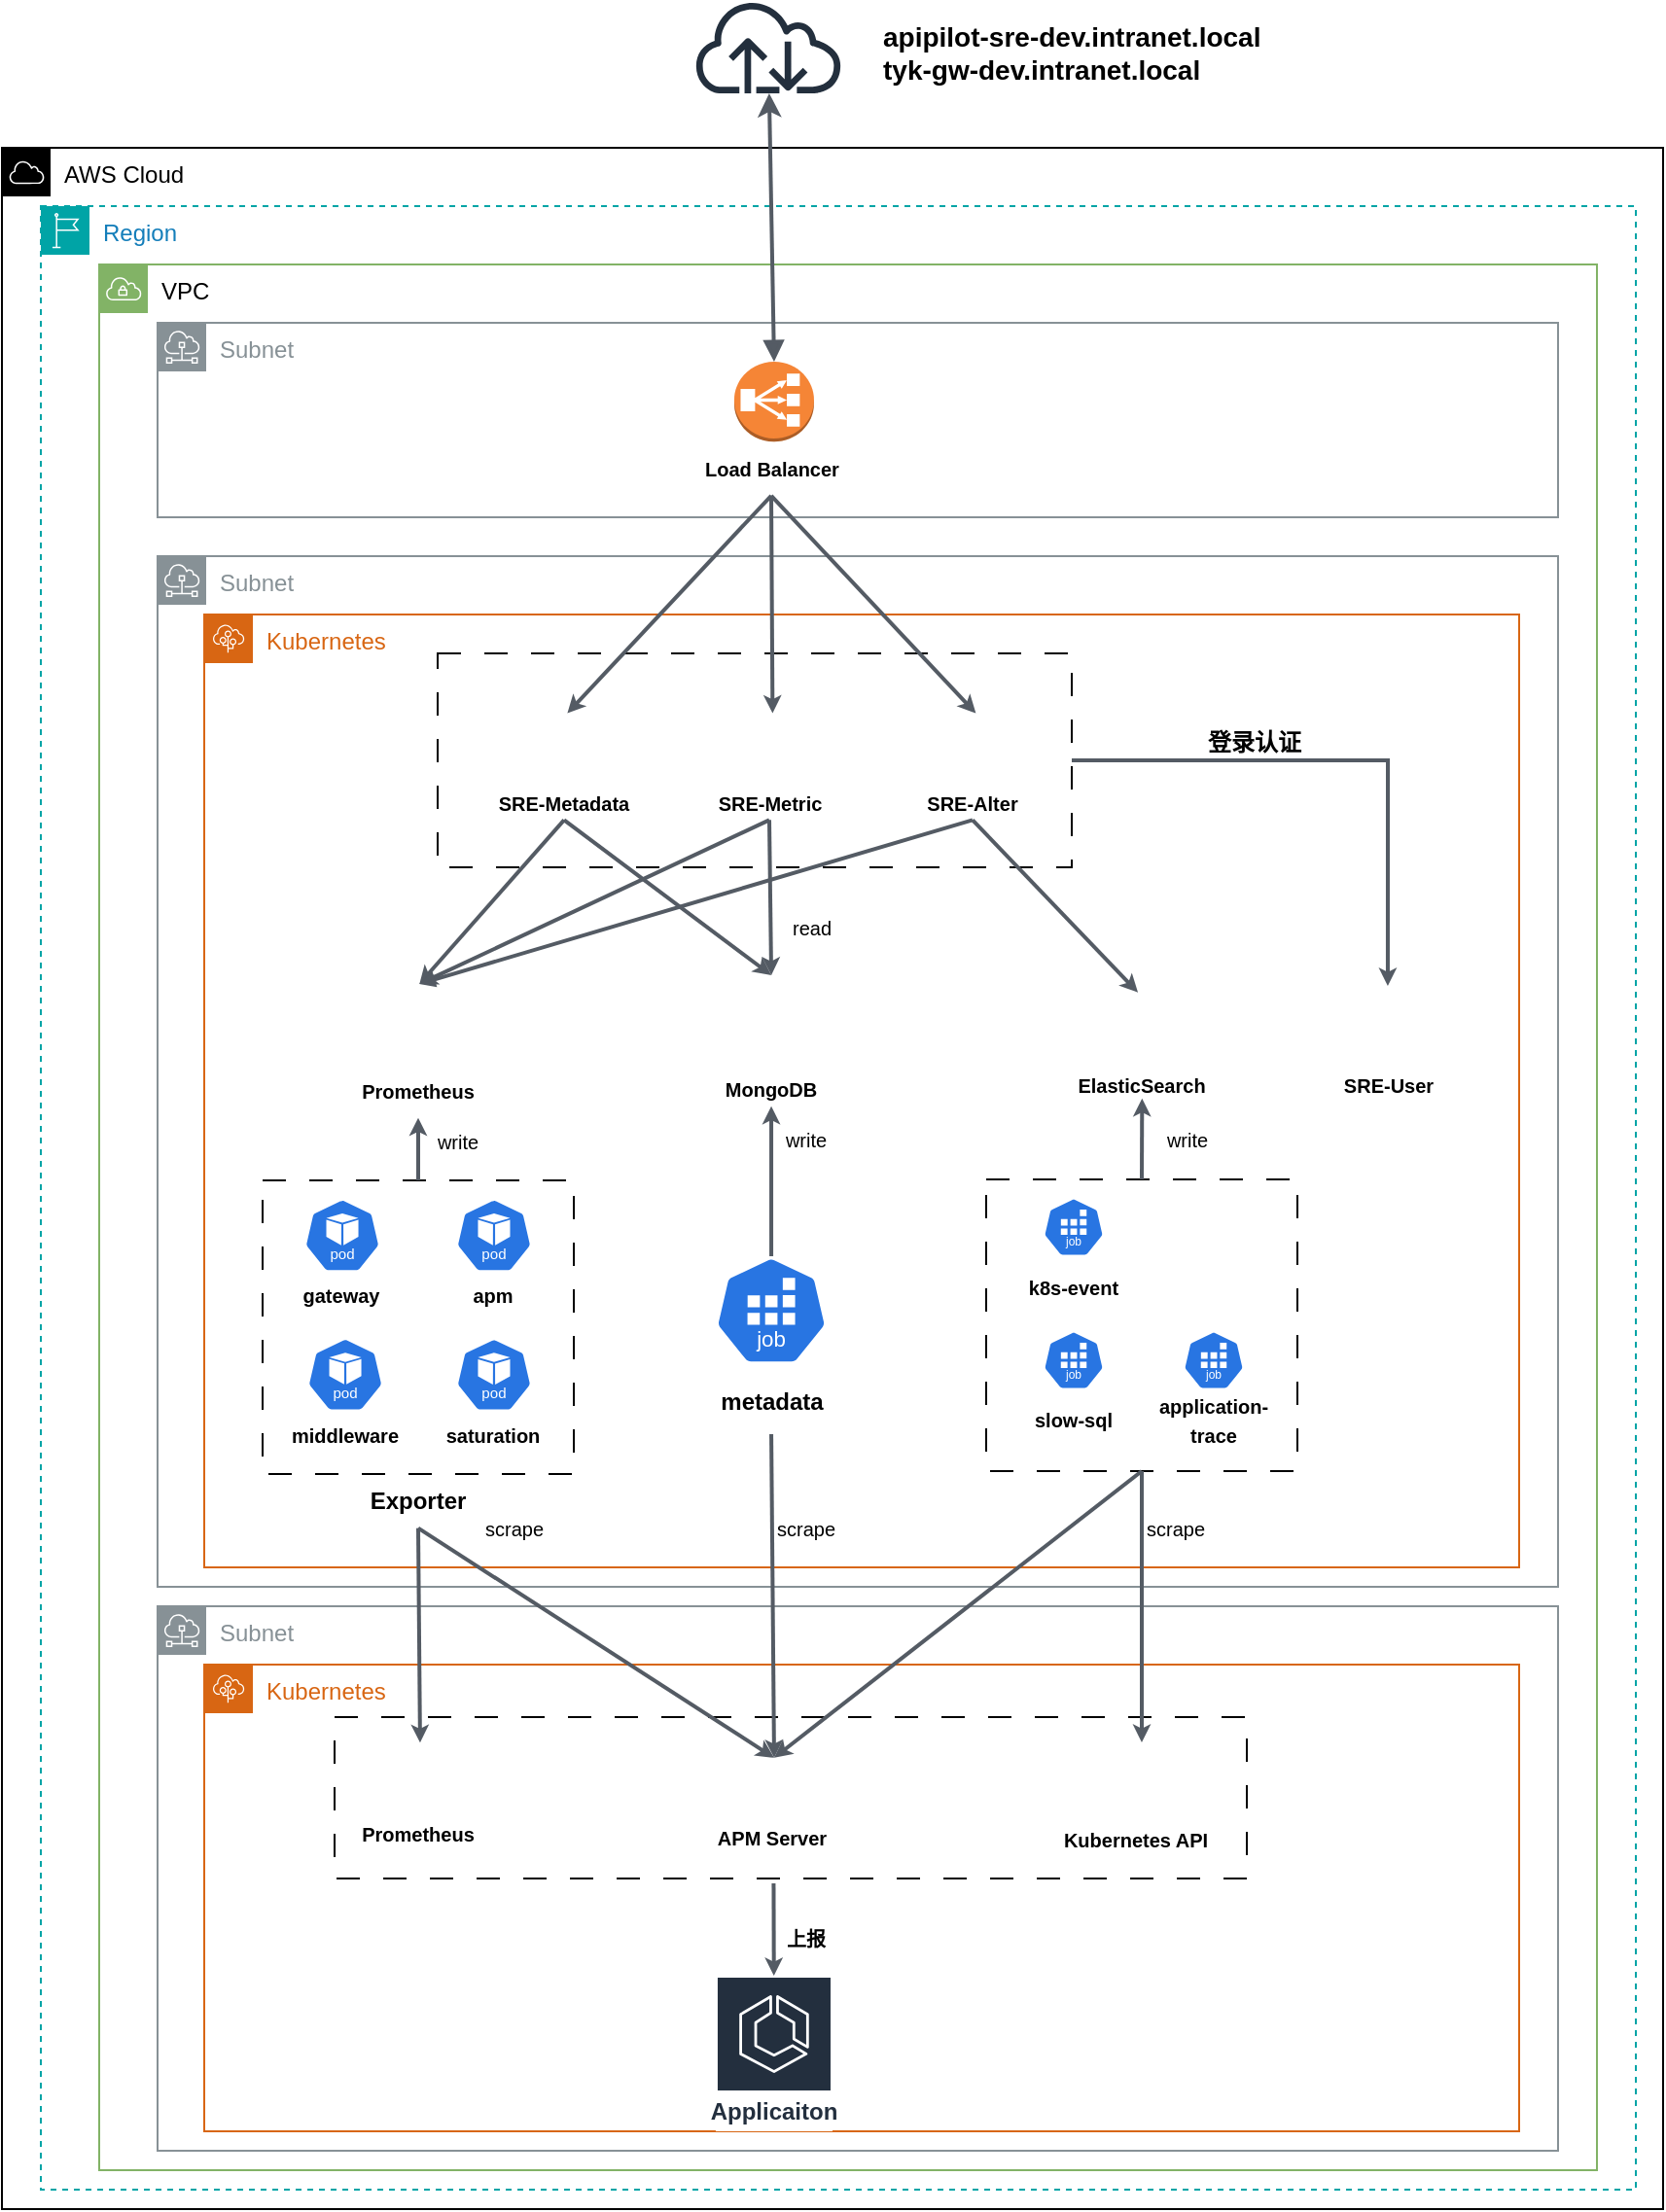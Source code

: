 <mxfile version="23.1.6" type="github">
  <diagram name="第 1 页" id="2AvsECfpP-dpQy5CQ5yH">
    <mxGraphModel dx="1377" dy="728" grid="1" gridSize="10" guides="1" tooltips="1" connect="1" arrows="1" fold="1" page="1" pageScale="1" pageWidth="827" pageHeight="1169" math="0" shadow="0">
      <root>
        <mxCell id="0" />
        <mxCell id="1" parent="0" />
        <mxCell id="D45DuEwmozY9MAPHDRq8-4" value="AWS Cloud" style="points=[[0,0],[0.25,0],[0.5,0],[0.75,0],[1,0],[1,0.25],[1,0.5],[1,0.75],[1,1],[0.75,1],[0.5,1],[0.25,1],[0,1],[0,0.75],[0,0.5],[0,0.25]];outlineConnect=0;html=1;whiteSpace=wrap;fontSize=12;fontStyle=0;container=1;pointerEvents=0;collapsible=0;recursiveResize=0;shape=mxgraph.aws4.group;grIcon=mxgraph.aws4.group_aws_cloud;verticalAlign=top;align=left;spacingLeft=30;dashed=0;" parent="1" vertex="1">
          <mxGeometry x="6" y="100" width="854" height="1060" as="geometry" />
        </mxCell>
        <mxCell id="GRSjZnAXTMxB1QKtdOID-134" value="Subnet" style="sketch=0;outlineConnect=0;gradientColor=none;html=1;whiteSpace=wrap;fontSize=12;fontStyle=0;shape=mxgraph.aws4.group;grIcon=mxgraph.aws4.group_subnet;strokeColor=#879196;fillColor=none;verticalAlign=top;align=left;spacingLeft=30;fontColor=#879196;dashed=0;" vertex="1" parent="D45DuEwmozY9MAPHDRq8-4">
          <mxGeometry x="80" y="750" width="720" height="280" as="geometry" />
        </mxCell>
        <mxCell id="GRSjZnAXTMxB1QKtdOID-184" value="" style="rounded=0;whiteSpace=wrap;html=1;fillColor=none;dashed=1;dashPattern=12 12;" vertex="1" parent="D45DuEwmozY9MAPHDRq8-4">
          <mxGeometry x="171" y="807" width="469" height="83" as="geometry" />
        </mxCell>
        <mxCell id="D45DuEwmozY9MAPHDRq8-1" value="VPC" style="sketch=0;outlineConnect=0;html=1;whiteSpace=wrap;fontSize=12;fontStyle=0;shape=mxgraph.aws4.group;grIcon=mxgraph.aws4.group_vpc;strokeColor=#82b366;fillColor=none;verticalAlign=top;align=left;spacingLeft=30;dashed=0;" parent="D45DuEwmozY9MAPHDRq8-4" vertex="1">
          <mxGeometry x="50" y="60" width="770" height="980" as="geometry" />
        </mxCell>
        <mxCell id="GRSjZnAXTMxB1QKtdOID-75" value="Kubernetes" style="points=[[0,0],[0.25,0],[0.5,0],[0.75,0],[1,0],[1,0.25],[1,0.5],[1,0.75],[1,1],[0.75,1],[0.5,1],[0.25,1],[0,1],[0,0.75],[0,0.5],[0,0.25]];outlineConnect=0;gradientColor=none;html=1;whiteSpace=wrap;fontSize=12;fontStyle=0;container=1;pointerEvents=0;collapsible=0;recursiveResize=0;shape=mxgraph.aws4.group;grIcon=mxgraph.aws4.group_elastic_beanstalk;strokeColor=#D86613;fillColor=none;verticalAlign=top;align=left;spacingLeft=30;fontColor=#D86613;dashed=0;" vertex="1" parent="D45DuEwmozY9MAPHDRq8-4">
          <mxGeometry x="104" y="780" width="676" height="240" as="geometry" />
        </mxCell>
        <mxCell id="GRSjZnAXTMxB1QKtdOID-122" value="" style="shape=image;verticalLabelPosition=bottom;labelBackgroundColor=default;verticalAlign=top;aspect=fixed;imageAspect=0;image=https://upload.wikimedia.org/wikipedia/commons/3/39/Kubernetes_logo_without_workmark.svg;" vertex="1" parent="D45DuEwmozY9MAPHDRq8-4">
          <mxGeometry x="568.1" y="820" width="35.79" height="34.75" as="geometry" />
        </mxCell>
        <mxCell id="D45DuEwmozY9MAPHDRq8-5" value="Region" style="points=[[0,0],[0.25,0],[0.5,0],[0.75,0],[1,0],[1,0.25],[1,0.5],[1,0.75],[1,1],[0.75,1],[0.5,1],[0.25,1],[0,1],[0,0.75],[0,0.5],[0,0.25]];outlineConnect=0;gradientColor=none;html=1;whiteSpace=wrap;fontSize=12;fontStyle=0;container=0;pointerEvents=0;collapsible=0;recursiveResize=0;shape=mxgraph.aws4.group;grIcon=mxgraph.aws4.group_region;strokeColor=#00A4A6;fillColor=none;verticalAlign=top;align=left;spacingLeft=30;fontColor=#147EBA;dashed=1;" parent="D45DuEwmozY9MAPHDRq8-4" vertex="1">
          <mxGeometry x="20" y="30" width="820" height="1020" as="geometry" />
        </mxCell>
        <mxCell id="GRSjZnAXTMxB1QKtdOID-70" value="Subnet" style="sketch=0;outlineConnect=0;gradientColor=none;html=1;whiteSpace=wrap;fontSize=12;fontStyle=0;shape=mxgraph.aws4.group;grIcon=mxgraph.aws4.group_subnet;strokeColor=#879196;fillColor=none;verticalAlign=top;align=left;spacingLeft=30;fontColor=#879196;dashed=0;" vertex="1" parent="D45DuEwmozY9MAPHDRq8-4">
          <mxGeometry x="80" y="210" width="720" height="530" as="geometry" />
        </mxCell>
        <mxCell id="GRSjZnAXTMxB1QKtdOID-107" value="" style="rounded=0;whiteSpace=wrap;html=1;dashed=1;dashPattern=12 12;fillColor=none;" vertex="1" parent="D45DuEwmozY9MAPHDRq8-4">
          <mxGeometry x="224" y="260" width="326" height="110" as="geometry" />
        </mxCell>
        <mxCell id="GRSjZnAXTMxB1QKtdOID-59" value="Subnet" style="sketch=0;outlineConnect=0;gradientColor=none;html=1;whiteSpace=wrap;fontSize=12;fontStyle=0;shape=mxgraph.aws4.group;grIcon=mxgraph.aws4.group_subnet;strokeColor=#879196;fillColor=none;verticalAlign=top;align=left;spacingLeft=30;fontColor=#879196;dashed=0;" vertex="1" parent="D45DuEwmozY9MAPHDRq8-4">
          <mxGeometry x="80" y="90" width="720" height="100" as="geometry" />
        </mxCell>
        <mxCell id="GRSjZnAXTMxB1QKtdOID-1" value="Kubernetes" style="points=[[0,0],[0.25,0],[0.5,0],[0.75,0],[1,0],[1,0.25],[1,0.5],[1,0.75],[1,1],[0.75,1],[0.5,1],[0.25,1],[0,1],[0,0.75],[0,0.5],[0,0.25]];outlineConnect=0;gradientColor=none;html=1;whiteSpace=wrap;fontSize=12;fontStyle=0;container=1;pointerEvents=0;collapsible=0;recursiveResize=0;shape=mxgraph.aws4.group;grIcon=mxgraph.aws4.group_elastic_beanstalk;strokeColor=#D86613;fillColor=none;verticalAlign=top;align=left;spacingLeft=30;fontColor=#D86613;dashed=0;" vertex="1" parent="D45DuEwmozY9MAPHDRq8-4">
          <mxGeometry x="104" y="240" width="676" height="490" as="geometry" />
        </mxCell>
        <mxCell id="D45DuEwmozY9MAPHDRq8-16" value="" style="group" parent="GRSjZnAXTMxB1QKtdOID-1" vertex="1" connectable="0">
          <mxGeometry x="80" y="190" width="62.51" height="62.89" as="geometry" />
        </mxCell>
        <mxCell id="D45DuEwmozY9MAPHDRq8-11" value="" style="shape=image;verticalLabelPosition=bottom;labelBackgroundColor=default;verticalAlign=top;aspect=fixed;imageAspect=0;image=https://upload.wikimedia.org/wikipedia/commons/thumb/3/38/Prometheus_software_logo.svg/775px-Prometheus_software_logo.svg.png;" parent="D45DuEwmozY9MAPHDRq8-16" vertex="1">
          <mxGeometry x="9.767" width="41.729" height="41.35" as="geometry" />
        </mxCell>
        <mxCell id="D45DuEwmozY9MAPHDRq8-17" value="" style="group" parent="GRSjZnAXTMxB1QKtdOID-1" vertex="1" connectable="0">
          <mxGeometry x="450" y="190" width="64.3" height="58.89" as="geometry" />
        </mxCell>
        <mxCell id="D45DuEwmozY9MAPHDRq8-13" value="" style="shape=image;verticalLabelPosition=bottom;labelBackgroundColor=default;verticalAlign=top;aspect=fixed;imageAspect=0;image=https://seeklogo.com/images/E/elasticsearch-logo-C75C4578EC-seeklogo.com.png;" parent="D45DuEwmozY9MAPHDRq8-17" vertex="1">
          <mxGeometry x="13.857" y="4.355" width="32.34" height="35.935" as="geometry" />
        </mxCell>
        <mxCell id="D45DuEwmozY9MAPHDRq8-15" value="&lt;b&gt;&lt;font style=&quot;font-size: 10px;&quot;&gt;ElasticSearch&lt;/font&gt;&lt;/b&gt;" style="text;html=1;align=center;verticalAlign=middle;whiteSpace=wrap;rounded=0;" parent="D45DuEwmozY9MAPHDRq8-17" vertex="1">
          <mxGeometry y="44.681" width="64.3" height="14.209" as="geometry" />
        </mxCell>
        <mxCell id="GRSjZnAXTMxB1QKtdOID-34" value="Prometheus" style="text;html=1;align=center;verticalAlign=middle;whiteSpace=wrap;rounded=0;fontStyle=1;fontSize=10;" vertex="1" parent="GRSjZnAXTMxB1QKtdOID-1">
          <mxGeometry x="70" y="231.0" width="80" height="27.82" as="geometry" />
        </mxCell>
        <mxCell id="GRSjZnAXTMxB1QKtdOID-142" value="" style="group" vertex="1" connectable="0" parent="GRSjZnAXTMxB1QKtdOID-1">
          <mxGeometry x="267.15" y="185.46" width="48.75" height="67.43" as="geometry" />
        </mxCell>
        <mxCell id="D45DuEwmozY9MAPHDRq8-44" value="MongoDB" style="text;html=1;align=center;verticalAlign=middle;whiteSpace=wrap;rounded=0;fontStyle=1;fontSize=10;container=0;" parent="GRSjZnAXTMxB1QKtdOID-142" vertex="1">
          <mxGeometry x="2.1" y="48.746" width="44.551" height="18.684" as="geometry" />
        </mxCell>
        <mxCell id="D45DuEwmozY9MAPHDRq8-42" value="" style="shape=image;verticalLabelPosition=bottom;labelBackgroundColor=default;verticalAlign=top;aspect=fixed;imageAspect=0;image=https://cdn.worldvectorlogo.com/logos/mongodb-icon-1.svg;container=0;" parent="GRSjZnAXTMxB1QKtdOID-142" vertex="1">
          <mxGeometry width="48.75" height="48.75" as="geometry" />
        </mxCell>
        <mxCell id="GRSjZnAXTMxB1QKtdOID-72" value="" style="group" vertex="1" connectable="0" parent="GRSjZnAXTMxB1QKtdOID-1">
          <mxGeometry x="241.55" y="330" width="99.96" height="91.49" as="geometry" />
        </mxCell>
        <mxCell id="D45DuEwmozY9MAPHDRq8-28" value="" style="aspect=fixed;sketch=0;html=1;dashed=0;whitespace=wrap;fillColor=#2875E2;strokeColor=#ffffff;points=[[0.005,0.63,0],[0.1,0.2,0],[0.9,0.2,0],[0.5,0,0],[0.995,0.63,0],[0.72,0.99,0],[0.5,1,0],[0.28,0.99,0]];shape=mxgraph.kubernetes.icon2;kubernetesLabel=1;prIcon=job" parent="GRSjZnAXTMxB1QKtdOID-72" vertex="1">
          <mxGeometry x="20.908" width="58.143" height="55.818" as="geometry" />
        </mxCell>
        <mxCell id="D45DuEwmozY9MAPHDRq8-29" value="metadata" style="text;html=1;align=center;verticalAlign=middle;whiteSpace=wrap;rounded=0;fontStyle=1" parent="GRSjZnAXTMxB1QKtdOID-72" vertex="1">
          <mxGeometry y="57.92" width="99.96" height="33.57" as="geometry" />
        </mxCell>
        <mxCell id="GRSjZnAXTMxB1QKtdOID-47" value="" style="html=1;endArrow=none;elbow=vertical;startArrow=classic;startFill=1;strokeColor=#545B64;rounded=0;entryX=0.5;entryY=0;entryDx=0;entryDy=0;exitX=0.5;exitY=1;exitDx=0;exitDy=0;entryPerimeter=0;strokeWidth=2;startSize=3;" edge="1" parent="GRSjZnAXTMxB1QKtdOID-1" source="D45DuEwmozY9MAPHDRq8-44" target="D45DuEwmozY9MAPHDRq8-28">
          <mxGeometry width="100" relative="1" as="geometry">
            <mxPoint x="260" y="93" as="sourcePoint" />
            <mxPoint x="260" y="181" as="targetPoint" />
          </mxGeometry>
        </mxCell>
        <mxCell id="GRSjZnAXTMxB1QKtdOID-26" value="" style="group" vertex="1" connectable="0" parent="D45DuEwmozY9MAPHDRq8-4">
          <mxGeometry x="359.5" y="290.79" width="70" height="54.88" as="geometry" />
        </mxCell>
        <mxCell id="GRSjZnAXTMxB1QKtdOID-27" value="SRE-Metric" style="text;html=1;align=center;verticalAlign=middle;whiteSpace=wrap;rounded=0;fontStyle=1;fontSize=10;" vertex="1" parent="GRSjZnAXTMxB1QKtdOID-26">
          <mxGeometry y="36.89" width="70" height="17.99" as="geometry" />
        </mxCell>
        <mxCell id="GRSjZnAXTMxB1QKtdOID-28" value="" style="shape=image;verticalLabelPosition=bottom;labelBackgroundColor=default;verticalAlign=top;aspect=fixed;imageAspect=0;image=https://upload.wikimedia.org/wikipedia/commons/thumb/a/a7/React-icon.svg/512px-React-icon.svg.png;" vertex="1" parent="GRSjZnAXTMxB1QKtdOID-26">
          <mxGeometry x="16" width="41.38" height="35.968" as="geometry" />
        </mxCell>
        <mxCell id="GRSjZnAXTMxB1QKtdOID-29" value="" style="group" vertex="1" connectable="0" parent="D45DuEwmozY9MAPHDRq8-4">
          <mxGeometry x="464" y="290.79" width="70" height="54.88" as="geometry" />
        </mxCell>
        <mxCell id="GRSjZnAXTMxB1QKtdOID-30" value="SRE-Alter" style="text;html=1;align=center;verticalAlign=middle;whiteSpace=wrap;rounded=0;fontStyle=1;fontSize=10;" vertex="1" parent="GRSjZnAXTMxB1QKtdOID-29">
          <mxGeometry y="36.89" width="70" height="17.99" as="geometry" />
        </mxCell>
        <mxCell id="GRSjZnAXTMxB1QKtdOID-31" value="" style="shape=image;verticalLabelPosition=bottom;labelBackgroundColor=default;verticalAlign=top;aspect=fixed;imageAspect=0;image=https://upload.wikimedia.org/wikipedia/commons/thumb/a/a7/React-icon.svg/512px-React-icon.svg.png;" vertex="1" parent="GRSjZnAXTMxB1QKtdOID-29">
          <mxGeometry x="16" width="41.38" height="35.968" as="geometry" />
        </mxCell>
        <mxCell id="GRSjZnAXTMxB1QKtdOID-20" value="" style="html=1;endArrow=none;elbow=vertical;startArrow=classic;startFill=1;strokeColor=#545B64;rounded=0;entryX=0.5;entryY=1;entryDx=0;entryDy=0;exitX=0.5;exitY=0;exitDx=0;exitDy=0;strokeWidth=2;startSize=3;" edge="1" parent="D45DuEwmozY9MAPHDRq8-4" source="D45DuEwmozY9MAPHDRq8-18" target="D45DuEwmozY9MAPHDRq8-14">
          <mxGeometry width="100" relative="1" as="geometry">
            <mxPoint x="1004" y="250" as="sourcePoint" />
            <mxPoint x="1014" y="190" as="targetPoint" />
          </mxGeometry>
        </mxCell>
        <mxCell id="GRSjZnAXTMxB1QKtdOID-32" value="" style="html=1;endArrow=none;elbow=vertical;startArrow=classic;startFill=1;strokeColor=#545B64;rounded=0;entryX=0.5;entryY=1;entryDx=0;entryDy=0;exitX=0.5;exitY=0;exitDx=0;exitDy=0;strokeWidth=2;endSize=6;startSize=3;" edge="1" parent="D45DuEwmozY9MAPHDRq8-4" source="GRSjZnAXTMxB1QKtdOID-28" target="D45DuEwmozY9MAPHDRq8-14">
          <mxGeometry width="100" relative="1" as="geometry">
            <mxPoint x="844.31" y="286.89" as="sourcePoint" />
            <mxPoint x="933.31" y="234.89" as="targetPoint" />
          </mxGeometry>
        </mxCell>
        <mxCell id="GRSjZnAXTMxB1QKtdOID-33" value="" style="html=1;endArrow=none;elbow=vertical;startArrow=classic;startFill=1;strokeColor=#545B64;rounded=0;entryX=0.5;entryY=1;entryDx=0;entryDy=0;exitX=0.5;exitY=0;exitDx=0;exitDy=0;strokeWidth=2;startSize=3;" edge="1" parent="D45DuEwmozY9MAPHDRq8-4" source="GRSjZnAXTMxB1QKtdOID-31" target="D45DuEwmozY9MAPHDRq8-14">
          <mxGeometry width="100" relative="1" as="geometry">
            <mxPoint x="924" y="352" as="sourcePoint" />
            <mxPoint x="1013" y="300" as="targetPoint" />
          </mxGeometry>
        </mxCell>
        <mxCell id="GRSjZnAXTMxB1QKtdOID-37" value="" style="html=1;endArrow=none;elbow=vertical;startArrow=classic;startFill=1;strokeColor=#545B64;rounded=0;entryX=0.5;entryY=1;entryDx=0;entryDy=0;exitX=0.5;exitY=0;exitDx=0;exitDy=0;strokeWidth=2;startSize=3;" edge="1" parent="D45DuEwmozY9MAPHDRq8-4" source="D45DuEwmozY9MAPHDRq8-11" target="GRSjZnAXTMxB1QKtdOID-27">
          <mxGeometry width="100" relative="1" as="geometry">
            <mxPoint x="1014" y="315.0" as="sourcePoint" />
            <mxPoint x="1015" y="263" as="targetPoint" />
          </mxGeometry>
        </mxCell>
        <mxCell id="GRSjZnAXTMxB1QKtdOID-38" value="" style="html=1;endArrow=none;elbow=vertical;startArrow=classic;startFill=1;strokeColor=#545B64;rounded=0;entryX=0.5;entryY=1;entryDx=0;entryDy=0;exitX=0.5;exitY=0;exitDx=0;exitDy=0;strokeWidth=2;startSize=3;" edge="1" parent="D45DuEwmozY9MAPHDRq8-4" source="D45DuEwmozY9MAPHDRq8-11" target="D45DuEwmozY9MAPHDRq8-19">
          <mxGeometry width="100" relative="1" as="geometry">
            <mxPoint x="1053.5" y="300.12" as="sourcePoint" />
            <mxPoint x="437.5" y="220.12" as="targetPoint" />
          </mxGeometry>
        </mxCell>
        <mxCell id="GRSjZnAXTMxB1QKtdOID-41" value="" style="html=1;endArrow=none;elbow=vertical;startArrow=block;startFill=1;strokeColor=#545B64;rounded=0;entryX=0.5;entryY=1;entryDx=0;entryDy=0;exitX=0.5;exitY=0;exitDx=0;exitDy=0;strokeWidth=2;startSize=3;" edge="1" parent="D45DuEwmozY9MAPHDRq8-4" source="D45DuEwmozY9MAPHDRq8-11" target="GRSjZnAXTMxB1QKtdOID-30">
          <mxGeometry width="100" relative="1" as="geometry">
            <mxPoint x="540" y="402" as="sourcePoint" />
            <mxPoint x="454" y="235" as="targetPoint" />
          </mxGeometry>
        </mxCell>
        <mxCell id="GRSjZnAXTMxB1QKtdOID-49" value="" style="group" vertex="1" connectable="0" parent="D45DuEwmozY9MAPHDRq8-4">
          <mxGeometry x="499" y="530.49" width="168" height="170" as="geometry" />
        </mxCell>
        <mxCell id="GRSjZnAXTMxB1QKtdOID-48" value="" style="rounded=0;whiteSpace=wrap;html=1;dashed=1;dashPattern=12 12;" vertex="1" parent="GRSjZnAXTMxB1QKtdOID-49">
          <mxGeometry x="7" width="160" height="150" as="geometry" />
        </mxCell>
        <mxCell id="GRSjZnAXTMxB1QKtdOID-9" value="" style="group" vertex="1" connectable="0" parent="GRSjZnAXTMxB1QKtdOID-49">
          <mxGeometry x="25" y="78" width="54" height="55.82" as="geometry" />
        </mxCell>
        <mxCell id="GRSjZnAXTMxB1QKtdOID-10" value="" style="aspect=fixed;sketch=0;html=1;dashed=0;whitespace=wrap;fillColor=#2875E2;strokeColor=#ffffff;points=[[0.005,0.63,0],[0.1,0.2,0],[0.9,0.2,0],[0.5,0,0],[0.995,0.63,0],[0.72,0.99,0],[0.5,1,0],[0.28,0.99,0]];shape=mxgraph.kubernetes.icon2;kubernetesLabel=1;prIcon=job" vertex="1" parent="GRSjZnAXTMxB1QKtdOID-9">
          <mxGeometry x="11.295" width="31.41" height="30.154" as="geometry" />
        </mxCell>
        <mxCell id="GRSjZnAXTMxB1QKtdOID-11" value="slow-sql" style="text;html=1;align=center;verticalAlign=middle;whiteSpace=wrap;rounded=0;fontStyle=1;fontSize=10;" vertex="1" parent="GRSjZnAXTMxB1QKtdOID-9">
          <mxGeometry y="35.338" width="54.0" height="20.482" as="geometry" />
        </mxCell>
        <mxCell id="GRSjZnAXTMxB1QKtdOID-12" value="" style="group" vertex="1" connectable="0" parent="GRSjZnAXTMxB1QKtdOID-49">
          <mxGeometry x="97" y="78" width="54" height="55.82" as="geometry" />
        </mxCell>
        <mxCell id="GRSjZnAXTMxB1QKtdOID-13" value="" style="aspect=fixed;sketch=0;html=1;dashed=0;whitespace=wrap;fillColor=#2875E2;strokeColor=#ffffff;points=[[0.005,0.63,0],[0.1,0.2,0],[0.9,0.2,0],[0.5,0,0],[0.995,0.63,0],[0.72,0.99,0],[0.5,1,0],[0.28,0.99,0]];shape=mxgraph.kubernetes.icon2;kubernetesLabel=1;prIcon=job" vertex="1" parent="GRSjZnAXTMxB1QKtdOID-12">
          <mxGeometry x="11.295" width="31.41" height="30.154" as="geometry" />
        </mxCell>
        <mxCell id="GRSjZnAXTMxB1QKtdOID-14" value="&lt;font style=&quot;font-size: 10px;&quot;&gt;application- trace&lt;/font&gt;" style="text;html=1;align=center;verticalAlign=middle;whiteSpace=wrap;rounded=0;fontStyle=1" vertex="1" parent="GRSjZnAXTMxB1QKtdOID-12">
          <mxGeometry y="35.338" width="54.0" height="20.482" as="geometry" />
        </mxCell>
        <mxCell id="GRSjZnAXTMxB1QKtdOID-157" value="" style="group" vertex="1" connectable="0" parent="GRSjZnAXTMxB1QKtdOID-49">
          <mxGeometry x="25" y="9.51" width="54" height="55.82" as="geometry" />
        </mxCell>
        <mxCell id="GRSjZnAXTMxB1QKtdOID-158" value="" style="aspect=fixed;sketch=0;html=1;dashed=0;whitespace=wrap;fillColor=#2875E2;strokeColor=#ffffff;points=[[0.005,0.63,0],[0.1,0.2,0],[0.9,0.2,0],[0.5,0,0],[0.995,0.63,0],[0.72,0.99,0],[0.5,1,0],[0.28,0.99,0]];shape=mxgraph.kubernetes.icon2;kubernetesLabel=1;prIcon=job" vertex="1" parent="GRSjZnAXTMxB1QKtdOID-157">
          <mxGeometry x="11.295" width="31.41" height="30.154" as="geometry" />
        </mxCell>
        <mxCell id="GRSjZnAXTMxB1QKtdOID-159" value="k8s-event" style="text;html=1;align=center;verticalAlign=middle;whiteSpace=wrap;rounded=0;fontStyle=1;fontSize=10;" vertex="1" parent="GRSjZnAXTMxB1QKtdOID-157">
          <mxGeometry y="35.338" width="54.0" height="20.482" as="geometry" />
        </mxCell>
        <mxCell id="GRSjZnAXTMxB1QKtdOID-51" value="" style="html=1;endArrow=none;elbow=vertical;startArrow=classic;startFill=1;strokeColor=#545B64;rounded=0;entryX=0.5;entryY=0;entryDx=0;entryDy=0;exitX=0.5;exitY=1;exitDx=0;exitDy=0;strokeWidth=2;startSize=3;" edge="1" parent="D45DuEwmozY9MAPHDRq8-4" source="D45DuEwmozY9MAPHDRq8-15" target="GRSjZnAXTMxB1QKtdOID-48">
          <mxGeometry width="100" relative="1" as="geometry">
            <mxPoint x="877" y="310" as="sourcePoint" />
            <mxPoint x="427" y="421.45" as="targetPoint" />
          </mxGeometry>
        </mxCell>
        <mxCell id="GRSjZnAXTMxB1QKtdOID-54" value="" style="group;fontSize=10;" vertex="1" connectable="0" parent="D45DuEwmozY9MAPHDRq8-4">
          <mxGeometry x="244" y="290.79" width="90" height="54.88" as="geometry" />
        </mxCell>
        <mxCell id="GRSjZnAXTMxB1QKtdOID-25" value="" style="group" vertex="1" connectable="0" parent="GRSjZnAXTMxB1QKtdOID-54">
          <mxGeometry x="10" width="70" height="54.88" as="geometry" />
        </mxCell>
        <mxCell id="D45DuEwmozY9MAPHDRq8-18" value="" style="shape=image;verticalLabelPosition=bottom;labelBackgroundColor=default;verticalAlign=top;aspect=fixed;imageAspect=0;image=https://upload.wikimedia.org/wikipedia/commons/thumb/a/a7/React-icon.svg/512px-React-icon.svg.png;" parent="GRSjZnAXTMxB1QKtdOID-25" vertex="1">
          <mxGeometry x="16" width="41.38" height="35.968" as="geometry" />
        </mxCell>
        <mxCell id="D45DuEwmozY9MAPHDRq8-19" value="SRE-Metadata" style="text;html=1;align=center;verticalAlign=middle;whiteSpace=wrap;rounded=0;fontStyle=1;fontSize=10;" parent="GRSjZnAXTMxB1QKtdOID-54" vertex="1">
          <mxGeometry y="36.89" width="90" height="17.99" as="geometry" />
        </mxCell>
        <mxCell id="GRSjZnAXTMxB1QKtdOID-44" value="Exporter" style="text;html=1;align=center;verticalAlign=middle;whiteSpace=wrap;rounded=0;fontStyle=1" vertex="1" parent="D45DuEwmozY9MAPHDRq8-4">
          <mxGeometry x="171.02" y="682" width="85.96" height="27.82" as="geometry" />
        </mxCell>
        <mxCell id="GRSjZnAXTMxB1QKtdOID-68" value="" style="group" vertex="1" connectable="0" parent="D45DuEwmozY9MAPHDRq8-4">
          <mxGeometry x="690" y="431" width="64" height="57.83" as="geometry" />
        </mxCell>
        <mxCell id="GRSjZnAXTMxB1QKtdOID-64" value="" style="shape=image;verticalLabelPosition=bottom;labelBackgroundColor=default;verticalAlign=top;aspect=fixed;imageAspect=0;image=https://casdoor.org/img/casdoor.png;" vertex="1" parent="GRSjZnAXTMxB1QKtdOID-68">
          <mxGeometry width="44.948" height="44.948" as="geometry" />
        </mxCell>
        <mxCell id="GRSjZnAXTMxB1QKtdOID-56" value="&lt;font style=&quot;font-size: 10px;&quot;&gt;SRE-User&lt;/font&gt;" style="text;html=1;align=center;verticalAlign=middle;whiteSpace=wrap;rounded=0;fontStyle=1" vertex="1" parent="GRSjZnAXTMxB1QKtdOID-68">
          <mxGeometry x="-8.571" y="44.081" width="64" height="13.749" as="geometry" />
        </mxCell>
        <mxCell id="GRSjZnAXTMxB1QKtdOID-71" value="" style="group" vertex="1" connectable="0" parent="D45DuEwmozY9MAPHDRq8-4">
          <mxGeometry x="134" y="531" width="160" height="151" as="geometry" />
        </mxCell>
        <mxCell id="GRSjZnAXTMxB1QKtdOID-42" value="" style="rounded=0;whiteSpace=wrap;html=1;dashed=1;dashPattern=12 12;" vertex="1" parent="GRSjZnAXTMxB1QKtdOID-71">
          <mxGeometry width="160" height="151" as="geometry" />
        </mxCell>
        <mxCell id="GRSjZnAXTMxB1QKtdOID-58" value="" style="group" vertex="1" connectable="0" parent="GRSjZnAXTMxB1QKtdOID-71">
          <mxGeometry x="8.49" y="9.41" width="143.02" height="132.18" as="geometry" />
        </mxCell>
        <mxCell id="GRSjZnAXTMxB1QKtdOID-7" value="" style="group" vertex="1" connectable="0" parent="GRSjZnAXTMxB1QKtdOID-58">
          <mxGeometry x="1.51" y="71.593" width="65.041" height="60.507" as="geometry" />
        </mxCell>
        <mxCell id="D45DuEwmozY9MAPHDRq8-24" value="&lt;font style=&quot;font-size: 10px;&quot;&gt;middleware&lt;/font&gt;" style="text;html=1;align=center;verticalAlign=middle;whiteSpace=wrap;rounded=0;fontStyle=1" parent="GRSjZnAXTMxB1QKtdOID-7" vertex="1">
          <mxGeometry y="38.876" width="65.041" height="21.631" as="geometry" />
        </mxCell>
        <mxCell id="D45DuEwmozY9MAPHDRq8-25" value="" style="aspect=fixed;sketch=0;html=1;dashed=0;whitespace=wrap;fillColor=#2875E2;strokeColor=#ffffff;points=[[0.005,0.63,0],[0.1,0.2,0],[0.9,0.2,0],[0.5,0,0],[0.995,0.63,0],[0.72,0.99,0],[0.5,1,0],[0.28,0.99,0]];shape=mxgraph.kubernetes.icon2;kubernetesLabel=1;prIcon=pod" parent="GRSjZnAXTMxB1QKtdOID-7" vertex="1">
          <mxGeometry x="12.817" width="39.406" height="37.832" as="geometry" />
        </mxCell>
        <mxCell id="GRSjZnAXTMxB1QKtdOID-8" value="" style="group" vertex="1" connectable="0" parent="GRSjZnAXTMxB1QKtdOID-58">
          <mxGeometry width="143.02" height="132.18" as="geometry" />
        </mxCell>
        <mxCell id="D45DuEwmozY9MAPHDRq8-8" value="" style="aspect=fixed;sketch=0;html=1;dashed=0;whitespace=wrap;fillColor=#2875E2;strokeColor=#ffffff;points=[[0.005,0.63,0],[0.1,0.2,0],[0.9,0.2,0],[0.5,0,0],[0.995,0.63,0],[0.72,0.99,0],[0.5,1,0],[0.28,0.99,0]];shape=mxgraph.kubernetes.icon2;kubernetesLabel=1;prIcon=pod" parent="GRSjZnAXTMxB1QKtdOID-8" vertex="1">
          <mxGeometry x="90.797" width="39.406" height="37.832" as="geometry" />
        </mxCell>
        <mxCell id="D45DuEwmozY9MAPHDRq8-21" value="&lt;font style=&quot;font-size: 10px;&quot;&gt;apm&lt;/font&gt;" style="text;html=1;align=center;verticalAlign=middle;whiteSpace=wrap;rounded=0;fontStyle=1" parent="GRSjZnAXTMxB1QKtdOID-8" vertex="1">
          <mxGeometry x="77.979" y="38.876" width="65.041" height="21.631" as="geometry" />
        </mxCell>
        <mxCell id="D45DuEwmozY9MAPHDRq8-22" value="&lt;font style=&quot;font-size: 10px;&quot;&gt;saturation&lt;/font&gt;" style="text;html=1;align=center;verticalAlign=middle;whiteSpace=wrap;rounded=0;fontStyle=1" parent="GRSjZnAXTMxB1QKtdOID-8" vertex="1">
          <mxGeometry x="77.979" y="110.549" width="65.041" height="21.631" as="geometry" />
        </mxCell>
        <mxCell id="D45DuEwmozY9MAPHDRq8-23" value="" style="aspect=fixed;sketch=0;html=1;dashed=0;whitespace=wrap;fillColor=#2875E2;strokeColor=#ffffff;points=[[0.005,0.63,0],[0.1,0.2,0],[0.9,0.2,0],[0.5,0,0],[0.995,0.63,0],[0.72,0.99,0],[0.5,1,0],[0.28,0.99,0]];shape=mxgraph.kubernetes.icon2;kubernetesLabel=1;prIcon=pod" parent="GRSjZnAXTMxB1QKtdOID-8" vertex="1">
          <mxGeometry x="90.797" y="71.673" width="39.406" height="37.832" as="geometry" />
        </mxCell>
        <mxCell id="D45DuEwmozY9MAPHDRq8-26" value="gateway" style="text;html=1;align=center;verticalAlign=middle;whiteSpace=wrap;rounded=0;fontStyle=1;fontSize=10;" parent="GRSjZnAXTMxB1QKtdOID-8" vertex="1">
          <mxGeometry y="38.876" width="65.041" height="21.631" as="geometry" />
        </mxCell>
        <mxCell id="D45DuEwmozY9MAPHDRq8-27" value="" style="aspect=fixed;sketch=0;html=1;dashed=0;whitespace=wrap;fillColor=#2875E2;strokeColor=#ffffff;points=[[0.005,0.63,0],[0.1,0.2,0],[0.9,0.2,0],[0.5,0,0],[0.995,0.63,0],[0.72,0.99,0],[0.5,1,0],[0.28,0.99,0]];shape=mxgraph.kubernetes.icon2;kubernetesLabel=1;prIcon=pod" parent="GRSjZnAXTMxB1QKtdOID-8" vertex="1">
          <mxGeometry x="12.817" width="39.406" height="37.832" as="geometry" />
        </mxCell>
        <mxCell id="GRSjZnAXTMxB1QKtdOID-46" value="" style="html=1;endArrow=none;elbow=vertical;startArrow=classic;startFill=1;strokeColor=#545B64;rounded=0;entryX=0.5;entryY=0;entryDx=0;entryDy=0;strokeWidth=2;exitX=0.5;exitY=1;exitDx=0;exitDy=0;startSize=3;" edge="1" parent="D45DuEwmozY9MAPHDRq8-4" source="GRSjZnAXTMxB1QKtdOID-34" target="GRSjZnAXTMxB1QKtdOID-42">
          <mxGeometry width="100" relative="1" as="geometry">
            <mxPoint x="221.531" y="498.82" as="sourcePoint" />
            <mxPoint x="235.49" y="417.12" as="targetPoint" />
          </mxGeometry>
        </mxCell>
        <mxCell id="GRSjZnAXTMxB1QKtdOID-109" value="&lt;b style=&quot;font-size: 12px;&quot;&gt;&lt;font style=&quot;font-size: 12px;&quot;&gt;登录认证&lt;/font&gt;&lt;/b&gt;" style="text;html=1;align=center;verticalAlign=middle;whiteSpace=wrap;rounded=0;fontSize=12;" vertex="1" parent="D45DuEwmozY9MAPHDRq8-4">
          <mxGeometry x="614" y="290.79" width="60" height="30" as="geometry" />
        </mxCell>
        <mxCell id="GRSjZnAXTMxB1QKtdOID-114" value="" style="html=1;endArrow=none;elbow=vertical;startArrow=classic;startFill=1;strokeColor=#545B64;rounded=0;exitX=0.5;exitY=0;exitDx=0;exitDy=0;strokeWidth=2;entryX=0.5;entryY=1;entryDx=0;entryDy=0;startSize=3;" edge="1" parent="D45DuEwmozY9MAPHDRq8-4" source="D45DuEwmozY9MAPHDRq8-13" target="GRSjZnAXTMxB1QKtdOID-30">
          <mxGeometry width="100" relative="1" as="geometry">
            <mxPoint x="605.5" y="426.54" as="sourcePoint" />
            <mxPoint x="604.5" y="343.54" as="targetPoint" />
          </mxGeometry>
        </mxCell>
        <mxCell id="GRSjZnAXTMxB1QKtdOID-120" value="" style="html=1;endArrow=none;elbow=vertical;startArrow=classic;startFill=1;strokeColor=#545B64;rounded=0;exitX=0.5;exitY=0;exitDx=0;exitDy=0;strokeWidth=2;edgeStyle=orthogonalEdgeStyle;entryX=1;entryY=0.5;entryDx=0;entryDy=0;startSize=3;" edge="1" parent="D45DuEwmozY9MAPHDRq8-4" source="GRSjZnAXTMxB1QKtdOID-64" target="GRSjZnAXTMxB1QKtdOID-107">
          <mxGeometry width="100" relative="1" as="geometry">
            <mxPoint x="484.49" y="478" as="sourcePoint" />
            <mxPoint x="660.49" y="320" as="targetPoint" />
          </mxGeometry>
        </mxCell>
        <mxCell id="GRSjZnAXTMxB1QKtdOID-119" value="&lt;font style=&quot;font-size: 12px;&quot;&gt;&lt;br&gt;Applicaiton&lt;/font&gt;" style="sketch=0;outlineConnect=0;fontColor=#232F3E;gradientColor=none;strokeColor=#ffffff;fillColor=#232F3E;dashed=0;verticalLabelPosition=middle;verticalAlign=bottom;align=center;html=1;whiteSpace=wrap;fontSize=10;fontStyle=1;spacing=3;shape=mxgraph.aws4.productIcon;prIcon=mxgraph.aws4.ecs;" vertex="1" parent="D45DuEwmozY9MAPHDRq8-4">
          <mxGeometry x="366.97" y="940" width="60.02" height="80" as="geometry" />
        </mxCell>
        <mxCell id="GRSjZnAXTMxB1QKtdOID-36" value="" style="html=1;endArrow=none;elbow=vertical;startArrow=classic;startFill=1;strokeColor=#545B64;rounded=0;entryX=0.5;entryY=1;entryDx=0;entryDy=0;exitX=0.5;exitY=0;exitDx=0;exitDy=0;strokeWidth=2;startSize=3;" edge="1" parent="D45DuEwmozY9MAPHDRq8-4" source="D45DuEwmozY9MAPHDRq8-42" target="D45DuEwmozY9MAPHDRq8-19">
          <mxGeometry width="100" relative="1" as="geometry">
            <mxPoint x="913.81" y="262.18" as="sourcePoint" />
            <mxPoint x="914.81" y="210.18" as="targetPoint" />
          </mxGeometry>
        </mxCell>
        <mxCell id="GRSjZnAXTMxB1QKtdOID-39" value="" style="html=1;endArrow=none;elbow=vertical;startArrow=classic;startFill=1;strokeColor=#545B64;rounded=0;entryX=0.5;entryY=1;entryDx=0;entryDy=0;exitX=0.5;exitY=0;exitDx=0;exitDy=0;strokeWidth=2;startSize=3;" edge="1" parent="D45DuEwmozY9MAPHDRq8-4" source="D45DuEwmozY9MAPHDRq8-42" target="GRSjZnAXTMxB1QKtdOID-27">
          <mxGeometry width="100" relative="1" as="geometry">
            <mxPoint x="1076" y="290.0" as="sourcePoint" />
            <mxPoint x="460" y="210" as="targetPoint" />
          </mxGeometry>
        </mxCell>
        <mxCell id="GRSjZnAXTMxB1QKtdOID-144" value="" style="html=1;endArrow=none;elbow=vertical;startArrow=classic;startFill=1;strokeColor=#545B64;rounded=0;entryX=0.5;entryY=1;entryDx=0;entryDy=0;exitX=0.5;exitY=0;exitDx=0;exitDy=0;strokeWidth=2;startSize=3;endSize=0;endFill=0;" edge="1" parent="D45DuEwmozY9MAPHDRq8-4" source="GRSjZnAXTMxB1QKtdOID-90" target="GRSjZnAXTMxB1QKtdOID-44">
          <mxGeometry width="100" relative="1" as="geometry">
            <mxPoint x="329.22" y="799.33" as="sourcePoint" />
            <mxPoint x="222.22" y="720.33" as="targetPoint" />
          </mxGeometry>
        </mxCell>
        <mxCell id="GRSjZnAXTMxB1QKtdOID-85" value="&lt;font style=&quot;font-size: 10px;&quot;&gt;Prometheus&lt;/font&gt;" style="text;html=1;align=center;verticalAlign=middle;whiteSpace=wrap;rounded=0;fontStyle=1" vertex="1" parent="D45DuEwmozY9MAPHDRq8-4">
          <mxGeometry x="174" y="852.8" width="80" height="27.82" as="geometry" />
        </mxCell>
        <mxCell id="GRSjZnAXTMxB1QKtdOID-77" value="" style="shape=image;verticalLabelPosition=bottom;labelBackgroundColor=default;verticalAlign=top;aspect=fixed;imageAspect=0;image=https://upload.wikimedia.org/wikipedia/commons/thumb/3/38/Prometheus_software_logo.svg/775px-Prometheus_software_logo.svg.png;" vertex="1" parent="D45DuEwmozY9MAPHDRq8-4">
          <mxGeometry x="195.47" y="820.14" width="39.01" height="38.66" as="geometry" />
        </mxCell>
        <mxCell id="GRSjZnAXTMxB1QKtdOID-145" value="" style="html=1;endArrow=none;elbow=vertical;startArrow=classic;startFill=1;strokeColor=#545B64;rounded=0;entryX=0.5;entryY=1;entryDx=0;entryDy=0;exitX=0.5;exitY=0;exitDx=0;exitDy=0;strokeWidth=2;startSize=3;endSize=0;endFill=0;" edge="1" parent="D45DuEwmozY9MAPHDRq8-4" source="GRSjZnAXTMxB1QKtdOID-77" target="GRSjZnAXTMxB1QKtdOID-44">
          <mxGeometry width="100" relative="1" as="geometry">
            <mxPoint x="934.48" y="650.18" as="sourcePoint" />
            <mxPoint x="754.48" y="520.18" as="targetPoint" />
          </mxGeometry>
        </mxCell>
        <mxCell id="GRSjZnAXTMxB1QKtdOID-153" value="" style="html=1;endArrow=none;elbow=vertical;startArrow=classic;startFill=1;strokeColor=#545B64;rounded=0;entryX=0.5;entryY=1;entryDx=0;entryDy=0;exitX=0.5;exitY=0;exitDx=0;exitDy=0;strokeWidth=2;startSize=3;endSize=0;endFill=0;" edge="1" parent="D45DuEwmozY9MAPHDRq8-4" source="GRSjZnAXTMxB1QKtdOID-122" target="GRSjZnAXTMxB1QKtdOID-48">
          <mxGeometry width="100" relative="1" as="geometry">
            <mxPoint x="564" y="820.67" as="sourcePoint" />
            <mxPoint x="384" y="690.67" as="targetPoint" />
          </mxGeometry>
        </mxCell>
        <mxCell id="GRSjZnAXTMxB1QKtdOID-155" value="" style="html=1;endArrow=none;elbow=vertical;startArrow=classic;startFill=1;strokeColor=#545B64;rounded=0;entryX=0.5;entryY=1;entryDx=0;entryDy=0;exitX=0.5;exitY=0;exitDx=0;exitDy=0;strokeWidth=2;startSize=3;endSize=0;endFill=0;" edge="1" parent="D45DuEwmozY9MAPHDRq8-4" source="GRSjZnAXTMxB1QKtdOID-90" target="D45DuEwmozY9MAPHDRq8-29">
          <mxGeometry width="100" relative="1" as="geometry">
            <mxPoint x="574" y="810.18" as="sourcePoint" />
            <mxPoint x="394" y="680.18" as="targetPoint" />
          </mxGeometry>
        </mxCell>
        <mxCell id="GRSjZnAXTMxB1QKtdOID-90" value="" style="shape=image;verticalLabelPosition=bottom;labelBackgroundColor=default;verticalAlign=top;aspect=fixed;imageAspect=0;image=https://skywalking.apache.org/images/logo.svg;" vertex="1" parent="D45DuEwmozY9MAPHDRq8-4">
          <mxGeometry x="331.23" y="827.91" width="131.5" height="31.12" as="geometry" />
        </mxCell>
        <mxCell id="GRSjZnAXTMxB1QKtdOID-139" value="Kubernetes API" style="text;html=1;align=center;verticalAlign=middle;whiteSpace=wrap;rounded=0;fontStyle=1;fontSize=10;" vertex="1" parent="D45DuEwmozY9MAPHDRq8-4">
          <mxGeometry x="540.02" y="857.75" width="85.96" height="25.25" as="geometry" />
        </mxCell>
        <mxCell id="GRSjZnAXTMxB1QKtdOID-163" value="&lt;font style=&quot;font-size: 10px;&quot;&gt;write&lt;/font&gt;" style="text;html=1;align=center;verticalAlign=middle;whiteSpace=wrap;rounded=0;" vertex="1" parent="D45DuEwmozY9MAPHDRq8-4">
          <mxGeometry x="394" y="499.49" width="39.13" height="21" as="geometry" />
        </mxCell>
        <mxCell id="GRSjZnAXTMxB1QKtdOID-164" value="&lt;font style=&quot;font-size: 10px;&quot;&gt;write&lt;/font&gt;" style="text;html=1;align=center;verticalAlign=middle;whiteSpace=wrap;rounded=0;" vertex="1" parent="D45DuEwmozY9MAPHDRq8-4">
          <mxGeometry x="214.87" y="500" width="39.13" height="21" as="geometry" />
        </mxCell>
        <mxCell id="GRSjZnAXTMxB1QKtdOID-165" value="&lt;font style=&quot;font-size: 10px;&quot;&gt;write&lt;/font&gt;" style="text;html=1;align=center;verticalAlign=middle;whiteSpace=wrap;rounded=0;" vertex="1" parent="D45DuEwmozY9MAPHDRq8-4">
          <mxGeometry x="590" y="499.49" width="39.13" height="21" as="geometry" />
        </mxCell>
        <mxCell id="GRSjZnAXTMxB1QKtdOID-168" value="&lt;font style=&quot;font-size: 10px;&quot;&gt;scrape&lt;/font&gt;" style="text;html=1;align=center;verticalAlign=middle;whiteSpace=wrap;rounded=0;" vertex="1" parent="D45DuEwmozY9MAPHDRq8-4">
          <mxGeometry x="584" y="699" width="39.13" height="21" as="geometry" />
        </mxCell>
        <mxCell id="GRSjZnAXTMxB1QKtdOID-167" value="&lt;font style=&quot;font-size: 10px;&quot;&gt;scrape&lt;/font&gt;" style="text;html=1;align=center;verticalAlign=middle;whiteSpace=wrap;rounded=0;" vertex="1" parent="D45DuEwmozY9MAPHDRq8-4">
          <mxGeometry x="394" y="699" width="39.13" height="21" as="geometry" />
        </mxCell>
        <mxCell id="GRSjZnAXTMxB1QKtdOID-170" value="" style="html=1;endArrow=none;elbow=vertical;startArrow=classic;startFill=1;strokeColor=#545B64;rounded=0;exitX=0.5;exitY=0;exitDx=0;exitDy=0;strokeWidth=2;entryX=0.5;entryY=1;entryDx=0;entryDy=0;startSize=3;endSize=0;endFill=0;" edge="1" parent="D45DuEwmozY9MAPHDRq8-4" source="GRSjZnAXTMxB1QKtdOID-90" target="GRSjZnAXTMxB1QKtdOID-48">
          <mxGeometry width="100" relative="1" as="geometry">
            <mxPoint x="506.01" y="820" as="sourcePoint" />
            <mxPoint x="584" y="670" as="targetPoint" />
          </mxGeometry>
        </mxCell>
        <mxCell id="GRSjZnAXTMxB1QKtdOID-185" value="" style="html=1;endArrow=none;elbow=vertical;startArrow=classic;startFill=1;strokeColor=#545B64;rounded=0;entryX=0.5;entryY=1;entryDx=0;entryDy=0;strokeWidth=2;endFill=0;startSize=3;endSize=0;" edge="1" parent="D45DuEwmozY9MAPHDRq8-4" source="GRSjZnAXTMxB1QKtdOID-119">
          <mxGeometry width="100" relative="1" as="geometry">
            <mxPoint x="397" y="920" as="sourcePoint" />
            <mxPoint x="396.73" y="892.51" as="targetPoint" />
          </mxGeometry>
        </mxCell>
        <mxCell id="GRSjZnAXTMxB1QKtdOID-186" value="&lt;span style=&quot;font-size: 10px;&quot;&gt;&lt;b&gt;上报&lt;/b&gt;&lt;/span&gt;" style="text;html=1;align=center;verticalAlign=middle;whiteSpace=wrap;rounded=0;" vertex="1" parent="D45DuEwmozY9MAPHDRq8-4">
          <mxGeometry x="397" y="910" width="33.13" height="21" as="geometry" />
        </mxCell>
        <mxCell id="GRSjZnAXTMxB1QKtdOID-187" value="&lt;span style=&quot;font-size: 10px;&quot;&gt;read&lt;/span&gt;" style="text;html=1;align=center;verticalAlign=middle;whiteSpace=wrap;rounded=0;" vertex="1" parent="D45DuEwmozY9MAPHDRq8-4">
          <mxGeometry x="397" y="390" width="39.13" height="21" as="geometry" />
        </mxCell>
        <mxCell id="D45DuEwmozY9MAPHDRq8-9" value="" style="outlineConnect=0;dashed=0;verticalLabelPosition=bottom;verticalAlign=top;align=center;html=1;shape=mxgraph.aws3.classic_load_balancer;fillColor=#F58536;gradientColor=none;" parent="D45DuEwmozY9MAPHDRq8-4" vertex="1">
          <mxGeometry x="376.48" y="110" width="41" height="41.09" as="geometry" />
        </mxCell>
        <mxCell id="D45DuEwmozY9MAPHDRq8-14" value="Load Balancer" style="text;html=1;align=center;verticalAlign=middle;whiteSpace=wrap;rounded=0;fontStyle=1;fontSize=10;" parent="D45DuEwmozY9MAPHDRq8-4" vertex="1">
          <mxGeometry x="345.5" y="151.09" width="100" height="27.82" as="geometry" />
        </mxCell>
        <mxCell id="GRSjZnAXTMxB1QKtdOID-188" value="&lt;font style=&quot;font-size: 10px;&quot;&gt;APM Server&lt;/font&gt;" style="text;html=1;align=center;verticalAlign=middle;whiteSpace=wrap;rounded=0;fontStyle=1" vertex="1" parent="D45DuEwmozY9MAPHDRq8-4">
          <mxGeometry x="356.13" y="854.75" width="80" height="27.82" as="geometry" />
        </mxCell>
        <mxCell id="GRSjZnAXTMxB1QKtdOID-169" value="&lt;font style=&quot;font-size: 10px;&quot;&gt;scrape&lt;/font&gt;" style="text;html=1;align=center;verticalAlign=middle;whiteSpace=wrap;rounded=0;" vertex="1" parent="D45DuEwmozY9MAPHDRq8-4">
          <mxGeometry x="244" y="699.82" width="39.13" height="21" as="geometry" />
        </mxCell>
        <mxCell id="D45DuEwmozY9MAPHDRq8-6" value="" style="sketch=0;outlineConnect=0;fontColor=#232F3E;gradientColor=none;fillColor=#232F3D;strokeColor=none;dashed=0;verticalLabelPosition=bottom;verticalAlign=top;align=center;html=1;fontSize=12;fontStyle=0;aspect=fixed;pointerEvents=1;shape=mxgraph.aws4.internet;" parent="1" vertex="1">
          <mxGeometry x="361" y="24" width="78" height="48" as="geometry" />
        </mxCell>
        <mxCell id="D45DuEwmozY9MAPHDRq8-7" value="apipilot-sre-dev.intranet.local&lt;br style=&quot;font-size: 14px;&quot;&gt;tyk-gw-dev.intranet.local" style="text;html=1;align=left;verticalAlign=middle;whiteSpace=wrap;rounded=0;fontSize=14;fontStyle=1" parent="1" vertex="1">
          <mxGeometry x="457" y="30" width="273" height="42" as="geometry" />
        </mxCell>
        <mxCell id="GRSjZnAXTMxB1QKtdOID-115" value="" style="html=1;endArrow=classic;elbow=vertical;startArrow=block;startFill=1;strokeColor=#545B64;rounded=0;exitX=0.5;exitY=0;exitDx=0;exitDy=0;strokeWidth=2;exitPerimeter=0;endFill=1;" edge="1" parent="1" source="D45DuEwmozY9MAPHDRq8-9" target="D45DuEwmozY9MAPHDRq8-6">
          <mxGeometry width="100" relative="1" as="geometry">
            <mxPoint x="540.31" y="233.18" as="sourcePoint" />
            <mxPoint x="643.31" y="50.18" as="targetPoint" />
          </mxGeometry>
        </mxCell>
      </root>
    </mxGraphModel>
  </diagram>
</mxfile>
